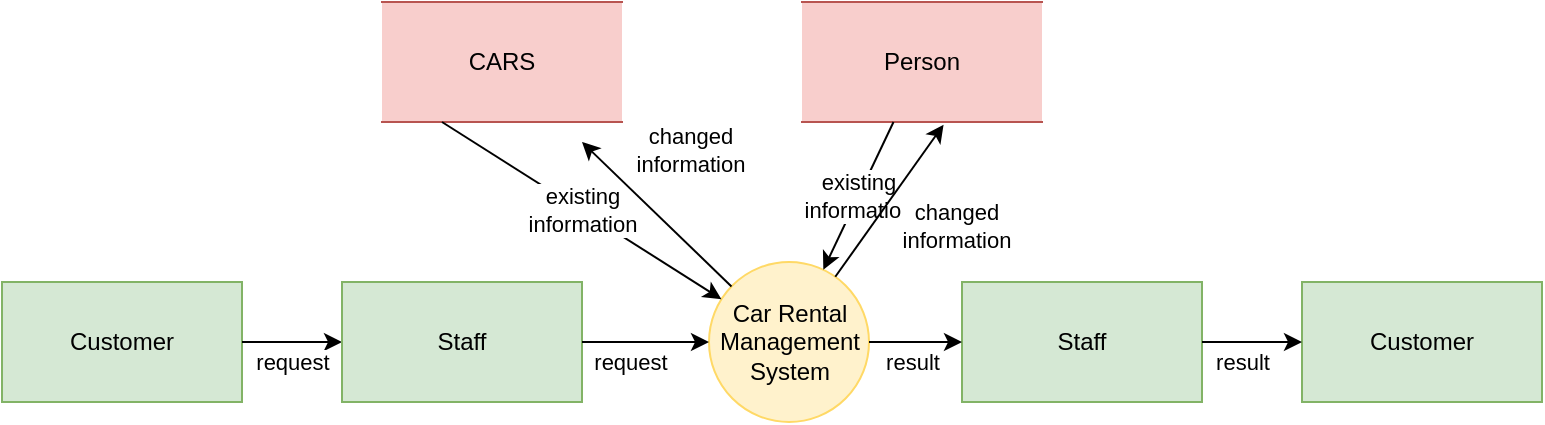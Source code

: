 <mxfile version="14.6.0" type="github">
  <diagram id="DtAS7pxFAfdclIMCBBg4" name="Page-1">
    <mxGraphModel dx="1131" dy="605" grid="1" gridSize="10" guides="1" tooltips="1" connect="1" arrows="1" fold="1" page="1" pageScale="1" pageWidth="827" pageHeight="1169" math="0" shadow="0">
      <root>
        <mxCell id="0" />
        <mxCell id="1" parent="0" />
        <mxCell id="Y2_sqD8-HoKXu1OoPk8f-1" value="Customer" style="rounded=0;whiteSpace=wrap;html=1;fillColor=#d5e8d4;strokeColor=#82b366;" parent="1" vertex="1">
          <mxGeometry x="20" y="210" width="120" height="60" as="geometry" />
        </mxCell>
        <mxCell id="M9-H7qFQCOa_bgomCng3-1" value="CARS" style="shape=partialRectangle;whiteSpace=wrap;html=1;left=0;right=0;fillColor=#f8cecc;strokeColor=#b85450;" parent="1" vertex="1">
          <mxGeometry x="210" y="70" width="120" height="60" as="geometry" />
        </mxCell>
        <mxCell id="M9-H7qFQCOa_bgomCng3-2" value="Car Rental Management System" style="ellipse;whiteSpace=wrap;html=1;aspect=fixed;fillColor=#fff2cc;strokeColor=#FFD966;" parent="1" vertex="1">
          <mxGeometry x="373.5" y="200" width="80" height="80" as="geometry" />
        </mxCell>
        <mxCell id="M9-H7qFQCOa_bgomCng3-3" value="Staff" style="rounded=0;whiteSpace=wrap;html=1;fillColor=#d5e8d4;strokeColor=#82b366;" parent="1" vertex="1">
          <mxGeometry x="500" y="210" width="120" height="60" as="geometry" />
        </mxCell>
        <mxCell id="M9-H7qFQCOa_bgomCng3-4" value="Customer" style="rounded=0;whiteSpace=wrap;html=1;fillColor=#d5e8d4;strokeColor=#82b366;" parent="1" vertex="1">
          <mxGeometry x="670" y="210" width="120" height="60" as="geometry" />
        </mxCell>
        <mxCell id="M9-H7qFQCOa_bgomCng3-8" value="" style="endArrow=classic;html=1;exitX=1;exitY=0.5;exitDx=0;exitDy=0;" parent="1" source="M9-H7qFQCOa_bgomCng3-2" target="M9-H7qFQCOa_bgomCng3-3" edge="1">
          <mxGeometry width="50" height="50" relative="1" as="geometry">
            <mxPoint x="470" y="210" as="sourcePoint" />
            <mxPoint x="520" y="160" as="targetPoint" />
          </mxGeometry>
        </mxCell>
        <mxCell id="M9-H7qFQCOa_bgomCng3-17" value="result" style="edgeLabel;html=1;align=center;verticalAlign=middle;resizable=0;points=[];" parent="M9-H7qFQCOa_bgomCng3-8" vertex="1" connectable="0">
          <mxGeometry x="-0.256" relative="1" as="geometry">
            <mxPoint x="3.36" y="10" as="offset" />
          </mxGeometry>
        </mxCell>
        <mxCell id="M9-H7qFQCOa_bgomCng3-9" value="existing &lt;br&gt;information" style="endArrow=classic;html=1;exitX=0.25;exitY=1;exitDx=0;exitDy=0;" parent="1" source="M9-H7qFQCOa_bgomCng3-1" target="M9-H7qFQCOa_bgomCng3-2" edge="1">
          <mxGeometry width="50" height="50" relative="1" as="geometry">
            <mxPoint x="416" y="160" as="sourcePoint" />
            <mxPoint x="416" y="200" as="targetPoint" />
          </mxGeometry>
        </mxCell>
        <mxCell id="M9-H7qFQCOa_bgomCng3-10" value="changed&lt;br&gt;information" style="endArrow=classic;html=1;" parent="1" source="M9-H7qFQCOa_bgomCng3-2" edge="1">
          <mxGeometry x="0.19" y="-35" width="50" height="50" relative="1" as="geometry">
            <mxPoint x="470" y="210" as="sourcePoint" />
            <mxPoint x="310" y="140" as="targetPoint" />
            <mxPoint as="offset" />
          </mxGeometry>
        </mxCell>
        <mxCell id="M9-H7qFQCOa_bgomCng3-12" value="request" style="endArrow=classic;html=1;exitX=1;exitY=0.5;exitDx=0;exitDy=0;entryX=0;entryY=0.5;entryDx=0;entryDy=0;" parent="1" source="Y2_sqD8-HoKXu1OoPk8f-1" target="M9-H7qFQCOa_bgomCng3-13" edge="1">
          <mxGeometry x="-0.028" y="-10" width="50" height="50" relative="1" as="geometry">
            <mxPoint x="200" y="230" as="sourcePoint" />
            <mxPoint x="250" y="180" as="targetPoint" />
            <mxPoint as="offset" />
          </mxGeometry>
        </mxCell>
        <mxCell id="M9-H7qFQCOa_bgomCng3-13" value="Staff" style="rounded=0;whiteSpace=wrap;html=1;fillColor=#d5e8d4;strokeColor=#82b366;" parent="1" vertex="1">
          <mxGeometry x="190" y="210" width="120" height="60" as="geometry" />
        </mxCell>
        <mxCell id="M9-H7qFQCOa_bgomCng3-14" value="" style="endArrow=classic;html=1;entryX=0;entryY=0.5;entryDx=0;entryDy=0;exitX=1;exitY=0.5;exitDx=0;exitDy=0;" parent="1" source="M9-H7qFQCOa_bgomCng3-13" target="M9-H7qFQCOa_bgomCng3-2" edge="1">
          <mxGeometry width="50" height="50" relative="1" as="geometry">
            <mxPoint x="210" y="370" as="sourcePoint" />
            <mxPoint x="260" y="320" as="targetPoint" />
          </mxGeometry>
        </mxCell>
        <mxCell id="M9-H7qFQCOa_bgomCng3-16" value="request" style="edgeLabel;html=1;align=center;verticalAlign=middle;resizable=0;points=[];" parent="M9-H7qFQCOa_bgomCng3-14" vertex="1" connectable="0">
          <mxGeometry x="-0.266" y="1" relative="1" as="geometry">
            <mxPoint y="11" as="offset" />
          </mxGeometry>
        </mxCell>
        <mxCell id="M9-H7qFQCOa_bgomCng3-15" value="result" style="endArrow=classic;html=1;exitX=1;exitY=0.5;exitDx=0;exitDy=0;entryX=0;entryY=0.5;entryDx=0;entryDy=0;" parent="1" source="M9-H7qFQCOa_bgomCng3-3" target="M9-H7qFQCOa_bgomCng3-4" edge="1">
          <mxGeometry x="-0.2" y="-10" width="50" height="50" relative="1" as="geometry">
            <mxPoint x="680" y="370" as="sourcePoint" />
            <mxPoint x="730" y="320" as="targetPoint" />
            <mxPoint as="offset" />
          </mxGeometry>
        </mxCell>
        <mxCell id="NkBLZRI_cBBbNQp4qIyH-1" value="Person" style="shape=partialRectangle;whiteSpace=wrap;html=1;left=0;right=0;fillColor=#f8cecc;strokeColor=#b85450;" vertex="1" parent="1">
          <mxGeometry x="420" y="70" width="120" height="60" as="geometry" />
        </mxCell>
        <mxCell id="NkBLZRI_cBBbNQp4qIyH-3" value="existing &lt;br&gt;information" style="endArrow=classic;html=1;" edge="1" parent="1" source="NkBLZRI_cBBbNQp4qIyH-1" target="M9-H7qFQCOa_bgomCng3-2">
          <mxGeometry width="50" height="50" relative="1" as="geometry">
            <mxPoint x="459.11" y="140" as="sourcePoint" />
            <mxPoint x="604.326" y="221.716" as="targetPoint" />
          </mxGeometry>
        </mxCell>
        <mxCell id="NkBLZRI_cBBbNQp4qIyH-4" value="changed&lt;br&gt;information" style="endArrow=classic;html=1;entryX=0.59;entryY=1.022;entryDx=0;entryDy=0;entryPerimeter=0;" edge="1" parent="1" source="M9-H7qFQCOa_bgomCng3-2" target="NkBLZRI_cBBbNQp4qIyH-1">
          <mxGeometry x="0.19" y="-35" width="50" height="50" relative="1" as="geometry">
            <mxPoint x="660.894" y="221.716" as="sourcePoint" />
            <mxPoint x="529.11" y="150" as="targetPoint" />
            <mxPoint as="offset" />
          </mxGeometry>
        </mxCell>
      </root>
    </mxGraphModel>
  </diagram>
</mxfile>
